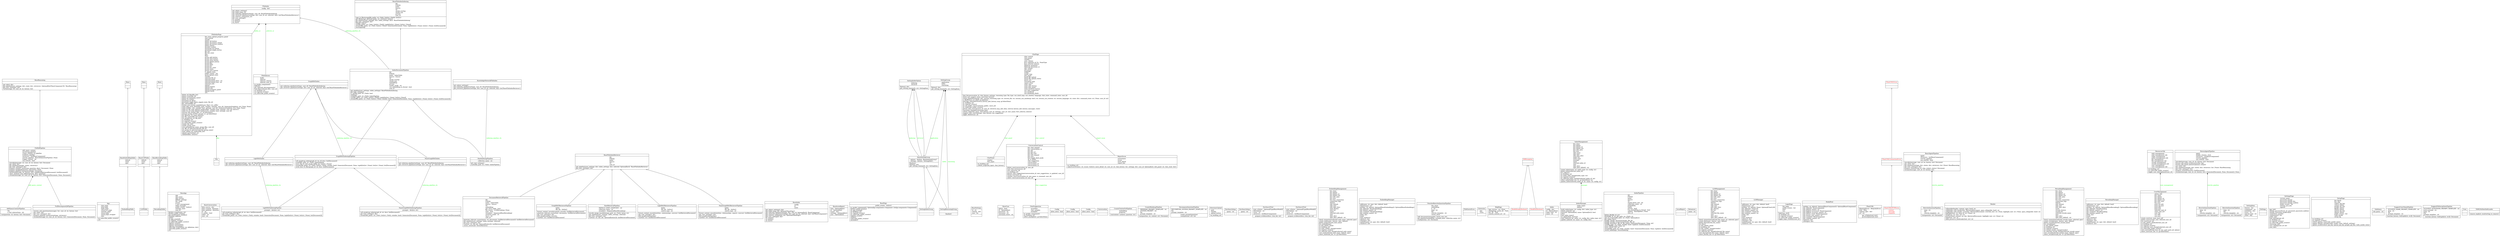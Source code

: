 digraph "classes_ktem" {
rankdir=BT
charset="utf-8"
"ktem.ktem.reasoning.simple.AddQueryContextPipeline" [color="black", fontcolor="black", label=<{AddQueryContextPipeline|llm<br ALIGN="LEFT"/>n_last_interactions : int<br ALIGN="LEFT"/>|run(question: str, history: list): Document<br ALIGN="LEFT"/>}>, shape="record", style="solid"];
"ktem.ktem.main.App" [color="black", fontcolor="black", label=<{App|chat_page<br ALIGN="LEFT"/>help_page<br ALIGN="LEFT"/>login_page<br ALIGN="LEFT"/>resources_page<br ALIGN="LEFT"/>settings_page<br ALIGN="LEFT"/>setup_page<br ALIGN="LEFT"/>setup_page_wrapper<br ALIGN="LEFT"/>tabs<br ALIGN="LEFT"/>|on_subscribe_public_events()<br ALIGN="LEFT"/>ui()<br ALIGN="LEFT"/>}>, shape="record", style="solid"];
"ktem.ktem.embeddings.db.Base" [color="black", fontcolor="black", label=<{Base|<br ALIGN="LEFT"/>|}>, shape="record", style="solid"];
"ktem.ktem.llms.db.Base" [color="black", fontcolor="black", label=<{Base|<br ALIGN="LEFT"/>|}>, shape="record", style="solid"];
"ktem.ktem.rerankings.db.Base" [color="black", fontcolor="black", label=<{Base|<br ALIGN="LEFT"/>|}>, shape="record", style="solid"];
"ktem.ktem.app.BaseApp" [color="black", fontcolor="black", label=<{BaseApp|app<br ALIGN="LEFT"/>app_name<br ALIGN="LEFT"/>app_version<br ALIGN="LEFT"/>default_settings<br ALIGN="LEFT"/>dev_mode<br ALIGN="LEFT"/>exman<br ALIGN="LEFT"/>f_user_management<br ALIGN="LEFT"/>index_manager<br ALIGN="LEFT"/>public_events : list[str]<br ALIGN="LEFT"/>settings_state<br ALIGN="LEFT"/>user_id<br ALIGN="LEFT"/>|declare_event(name: str)<br ALIGN="LEFT"/>declare_public_events()<br ALIGN="LEFT"/>get_event(name): list[dict]<br ALIGN="LEFT"/>initialize_indices()<br ALIGN="LEFT"/>make()<br ALIGN="LEFT"/>on_app_created()<br ALIGN="LEFT"/><I>on_register_events</I>()<br ALIGN="LEFT"/><I>on_subscribe_public_events</I>()<br ALIGN="LEFT"/>register_events()<br ALIGN="LEFT"/>register_extensions()<br ALIGN="LEFT"/>register_reasonings()<br ALIGN="LEFT"/>subscribe_event(name: str, definition: dict)<br ALIGN="LEFT"/>subscribe_public_events()<br ALIGN="LEFT"/><I>ui</I>()<br ALIGN="LEFT"/>}>, shape="record", style="solid"];
"ktem.ktem.db.base_models.BaseConversation" [color="black", fontcolor="black", label=<{BaseConversation|data_source : dict<br ALIGN="LEFT"/>date_created : datetime<br ALIGN="LEFT"/>date_updated : datetime<br ALIGN="LEFT"/>id : str<br ALIGN="LEFT"/>is_public : bool<br ALIGN="LEFT"/>name : str<br ALIGN="LEFT"/>user : int<br ALIGN="LEFT"/>|}>, shape="record", style="solid"];
"ktem.ktem.embeddings.db.BaseEmbeddingTable" [color="black", fontcolor="black", label=<{BaseEmbeddingTable|default<br ALIGN="LEFT"/>name<br ALIGN="LEFT"/>spec<br ALIGN="LEFT"/>|}>, shape="record", style="solid"];
"ktem.ktem.index.file.base.BaseFileIndexIndexing" [color="black", fontcolor="black", label=<{BaseFileIndexIndexing|DS<br ALIGN="LEFT"/>FSPath<br ALIGN="LEFT"/>Index<br ALIGN="LEFT"/>Source<br ALIGN="LEFT"/>VS<br ALIGN="LEFT"/>chunk_overlap<br ALIGN="LEFT"/>chunk_size<br ALIGN="LEFT"/>private<br ALIGN="LEFT"/>user_id<br ALIGN="LEFT"/>|copy_to_filestorage(file_paths: str \| Path \| list[str \| Path]): list[str]<br ALIGN="LEFT"/><I>get_filestorage_path</I>(rel_paths: str \| list[str]): list[str]<br ALIGN="LEFT"/><I>get_pipeline</I>(user_settings: dict, index_settings: dict): 'BaseFileIndexIndexing'<br ALIGN="LEFT"/>get_user_settings(): dict<br ALIGN="LEFT"/><I>rebuild_index</I>()<br ALIGN="LEFT"/><I>run</I>(file_paths: str \| Path \| list[str \| Path]): tuple[list[str \| None], list[str \| None]]<br ALIGN="LEFT"/><I>stream</I>(file_paths: str \| Path \| list[str \| Path]): Generator[Document, None, tuple[list[str \| None], list[str \| None], list[Document]]]<br ALIGN="LEFT"/>warning(msg)<br ALIGN="LEFT"/>}>, shape="record", style="solid"];
"ktem.ktem.index.file.base.BaseFileIndexRetriever" [color="black", fontcolor="black", label=<{BaseFileIndexRetriever|DS<br ALIGN="LEFT"/>FSPath<br ALIGN="LEFT"/>Index<br ALIGN="LEFT"/>Source<br ALIGN="LEFT"/>VS<br ALIGN="LEFT"/>user_id<br ALIGN="LEFT"/>|<I>get_pipeline</I>(user_settings: dict, index_settings: dict, selected: Optional[list]): 'BaseFileIndexRetriever'<br ALIGN="LEFT"/>get_user_settings(): dict<br ALIGN="LEFT"/>}>, shape="record", style="solid"];
"ktem.ktem.index.base.BaseIndex" [color="black", fontcolor="black", label=<{BaseIndex|config<br ALIGN="LEFT"/>id<br ALIGN="LEFT"/>name<br ALIGN="LEFT"/>|get_admin_settings(): dict<br ALIGN="LEFT"/>get_index_page_ui(): Optional['BasePage']<br ALIGN="LEFT"/><I>get_indexing_pipeline</I>(settings: dict, user_id: Optional[int]): 'BaseComponent'<br ALIGN="LEFT"/>get_retriever_pipelines(settings: dict, user_id: int, selected: Any): list['BaseComponent']<br ALIGN="LEFT"/>get_selector_component_ui(): Optional['BasePage']<br ALIGN="LEFT"/>get_user_settings(): dict<br ALIGN="LEFT"/><I>on_create</I>()<br ALIGN="LEFT"/><I>on_delete</I>()<br ALIGN="LEFT"/><I>on_start</I>()<br ALIGN="LEFT"/>}>, shape="record", style="solid"];
"ktem.ktem.db.base_models.BaseIssueReport" [color="black", fontcolor="black", label=<{BaseIssueReport|chat : Optional[dict]<br ALIGN="LEFT"/>id : Optional[int]<br ALIGN="LEFT"/>issues : dict<br ALIGN="LEFT"/>settings : Optional[dict]<br ALIGN="LEFT"/>user : Optional[int]<br ALIGN="LEFT"/>|}>, shape="record", style="solid"];
"ktem.ktem.llms.db.BaseLLMTable" [color="black", fontcolor="black", label=<{BaseLLMTable|default<br ALIGN="LEFT"/>name<br ALIGN="LEFT"/>spec<br ALIGN="LEFT"/>|}>, shape="record", style="solid"];
"ktem.ktem.app.BasePage" [color="black", fontcolor="black", label=<{BasePage|public_events : list[str]<br ALIGN="LEFT"/>|as_gradio_component(): Optional[gr.components.Component \| list[gr.components.Component]]<br ALIGN="LEFT"/>declare_public_events()<br ALIGN="LEFT"/>on_app_created()<br ALIGN="LEFT"/><I>on_building_ui</I>()<br ALIGN="LEFT"/><I>on_register_events</I>()<br ALIGN="LEFT"/><I>on_subscribe_public_events</I>()<br ALIGN="LEFT"/>register_events()<br ALIGN="LEFT"/>render()<br ALIGN="LEFT"/>subscribe_public_events()<br ALIGN="LEFT"/>unrender()<br ALIGN="LEFT"/>}>, shape="record", style="solid"];
"ktem.ktem.reasoning.base.BaseReasoning" [color="black", fontcolor="black", label=<{BaseReasoning|<br ALIGN="LEFT"/>|<I>get_info</I>(): dict<br ALIGN="LEFT"/>get_pipeline(user_settings: dict, state: dict, retrievers: Optional[list['BaseComponent']]): 'BaseReasoning'<br ALIGN="LEFT"/>get_user_settings(): dict<br ALIGN="LEFT"/><I>run</I>(message: str, conv_id: str, history: list)<br ALIGN="LEFT"/>}>, shape="record", style="solid"];
"ktem.ktem.rerankings.db.BaseRerankingTable" [color="black", fontcolor="black", label=<{BaseRerankingTable|default<br ALIGN="LEFT"/>name<br ALIGN="LEFT"/>spec<br ALIGN="LEFT"/>|}>, shape="record", style="solid"];
"ktem.ktem.settings.BaseSettingGroup" [color="black", fontcolor="black", label=<{BaseSettingGroup|options : dict[str, 'BaseSettingGroup']<br ALIGN="LEFT"/>settings : dict[str, 'SettingItem']<br ALIGN="LEFT"/>|<I>finalize</I>()<br ALIGN="LEFT"/>flatten(): dict<br ALIGN="LEFT"/>get_setting_item(path: str): SettingItem<br ALIGN="LEFT"/>}>, shape="record", style="solid"];
"ktem.ktem.db.base_models.BaseSettings" [color="black", fontcolor="black", label=<{BaseSettings|id : str<br ALIGN="LEFT"/>setting : dict<br ALIGN="LEFT"/>user : int<br ALIGN="LEFT"/>|}>, shape="record", style="solid"];
"ktem.ktem.db.base_models.BaseUser" [color="black", fontcolor="black", label=<{BaseUser|admin : bool<br ALIGN="LEFT"/>id : Optional[int]<br ALIGN="LEFT"/>password : str<br ALIGN="LEFT"/>username : str<br ALIGN="LEFT"/>username_lower : str<br ALIGN="LEFT"/>|}>, shape="record", style="solid"];
"ktem.ktem.pages.chat.ChatPage" [color="black", fontcolor="black", label=<{ChatPage|chat_control<br ALIGN="LEFT"/>chat_panel<br ALIGN="LEFT"/>citation<br ALIGN="LEFT"/>conv_column<br ALIGN="LEFT"/>first_indexing_url_fn : NoneType<br ALIGN="LEFT"/>first_selector_choices<br ALIGN="LEFT"/>followup_questions<br ALIGN="LEFT"/>followup_questions_ui<br ALIGN="LEFT"/>info_column<br ALIGN="LEFT"/>info_panel<br ALIGN="LEFT"/>language<br ALIGN="LEFT"/>modal<br ALIGN="LEFT"/>model_type<br ALIGN="LEFT"/>plot_panel<br ALIGN="LEFT"/>quick_file_upload<br ALIGN="LEFT"/>quick_file_upload_status<br ALIGN="LEFT"/>quick_urls<br ALIGN="LEFT"/>reasoning_type<br ALIGN="LEFT"/>report_issue<br ALIGN="LEFT"/>state_chat<br ALIGN="LEFT"/>state_plot_history<br ALIGN="LEFT"/>state_plot_panel<br ALIGN="LEFT"/>state_retrieval_history<br ALIGN="LEFT"/>use_chat_suggestion<br ALIGN="LEFT"/>use_mindmap<br ALIGN="LEFT"/>use_mindmap_check<br ALIGN="LEFT"/>|chat_fn(conversation_id, chat_history, settings, reasoning_type, llm_type, use_mind_map, use_citation, language, chat_state, command_state, user_id)<br ALIGN="LEFT"/>check_and_suggest_name_conv(chat_history)<br ALIGN="LEFT"/>create_pipeline(settings: dict, session_reasoning_type: str, session_llm: str, session_use_mindmap: bool \| str, session_use_citation: str, session_language: str, state: dict, command_state: str \| None, user_id: int)<br ALIGN="LEFT"/>is_liked(convo_id, liked: gr.LikeData)<br ALIGN="LEFT"/>message_selected(retrieval_history, plot_history, msg: gr.SelectData)<br ALIGN="LEFT"/>on_building_ui()<br ALIGN="LEFT"/>on_register_events()<br ALIGN="LEFT"/>on_set_public_conversation(is_public, convo_id)<br ALIGN="LEFT"/>on_subscribe_public_events()<br ALIGN="LEFT"/>persist_data_source(convo_id, user_id, retrieval_msg, plot_data, retrival_history, plot_history, messages, state)<br ALIGN="LEFT"/>reasoning_changed(reasoning_type)<br ALIGN="LEFT"/>submit_msg(chat_input, chat_history, user_id, settings, conv_id, conv_name, first_selector_choices)<br ALIGN="LEFT"/>suggest_chat_conv(settings, chat_history, use_suggestion)<br ALIGN="LEFT"/>toggle_delete(conv_id)<br ALIGN="LEFT"/>}>, shape="record", style="solid"];
"ktem.ktem.pages.chat.chat_panel.ChatPanel" [color="black", fontcolor="black", label=<{ChatPanel|chatbot<br ALIGN="LEFT"/>text_input<br ALIGN="LEFT"/>|on_building_ui()<br ALIGN="LEFT"/>submit_msg(chat_input, chat_history)<br ALIGN="LEFT"/>}>, shape="record", style="solid"];
"ktem.ktem.pages.chat.chat_suggestion.ChatSuggestion" [color="black", fontcolor="black", label=<{ChatSuggestion|accordion<br ALIGN="LEFT"/>chat_samples<br ALIGN="LEFT"/>examples<br ALIGN="LEFT"/>|as_gradio_component()<br ALIGN="LEFT"/>on_building_ui()<br ALIGN="LEFT"/>select_example(ev: gr.SelectData)<br ALIGN="LEFT"/>}>, shape="record", style="solid"];
"ktem.ktem.reasoning.react.ReactAgentPipeline.Config" [color="black", fontcolor="black", label=<{Config|allow_extra : bool<br ALIGN="LEFT"/>|}>, shape="record", style="solid"];
"ktem.ktem.reasoning.rewoo.RewooAgentPipeline.Config" [color="black", fontcolor="black", label=<{Config|allow_extra : bool<br ALIGN="LEFT"/>|}>, shape="record", style="solid"];
"ktem.ktem.reasoning.simple.FullQAPipeline.Config" [color="black", fontcolor="black", label=<{Config|allow_extra : bool<br ALIGN="LEFT"/>|}>, shape="record", style="solid"];
"ktem.ktem.db.models.Conversation" [color="black", fontcolor="black", label=<{Conversation|<br ALIGN="LEFT"/>|}>, shape="record", style="solid"];
"ktem.ktem.pages.chat.control.ConversationControl" [color="black", fontcolor="black", label=<{ConversationControl|btn_chat_expand<br ALIGN="LEFT"/>btn_conversation_rn<br ALIGN="LEFT"/>btn_del<br ALIGN="LEFT"/>btn_del_cnl<br ALIGN="LEFT"/>btn_del_conf<br ALIGN="LEFT"/>btn_info_expand<br ALIGN="LEFT"/>btn_new<br ALIGN="LEFT"/>btn_toggle_dark_mode<br ALIGN="LEFT"/>cb_is_public<br ALIGN="LEFT"/>chat_suggestion<br ALIGN="LEFT"/>conversation<br ALIGN="LEFT"/>conversation_id<br ALIGN="LEFT"/>conversation_rn<br ALIGN="LEFT"/>|delete_conv(conversation_id, user_id)<br ALIGN="LEFT"/>load_chat_history(user_id)<br ALIGN="LEFT"/>new_conv(user_id)<br ALIGN="LEFT"/>on_building_ui()<br ALIGN="LEFT"/>persist_chat_suggestions(conversation_id, new_suggestions, is_updated, user_id)<br ALIGN="LEFT"/>reload_conv(user_id)<br ALIGN="LEFT"/>rename_conv(conversation_id, new_name, is_renamed, user_id)<br ALIGN="LEFT"/>select_conv(conversation_id, user_id)<br ALIGN="LEFT"/>}>, shape="record", style="solid"];
"ktem.ktem.utils.visualize_cited.CreateCitationVizPipeline" [color="black", fontcolor="black", label=<{CreateCitationVizPipeline|embedding<br ALIGN="LEFT"/>projector<br ALIGN="LEFT"/>|run(context: List[str], question: str)<br ALIGN="LEFT"/>}>, shape="record", style="solid"];
"ktem.ktem.reasoning.prompt_optimization.mindmap.CreateMindmapPipeline" [color="black", fontcolor="black", label=<{CreateMindmapPipeline|MINDMAP_PROMPT_TEMPLATE : str<br ALIGN="LEFT"/>SYSTEM_PROMPT : str<br ALIGN="LEFT"/>llm<br ALIGN="LEFT"/>prompt_template : str<br ALIGN="LEFT"/>|run(question: str, context: str): Document<br ALIGN="LEFT"/>}>, shape="record", style="solid"];
"ktem.ktem.reasoning.prompt_optimization.decompose_question.DecomposeQuestionPipeline" [color="black", fontcolor="black", label=<{DecomposeQuestionPipeline|DECOMPOSE_SYSTEM_PROMPT_TEMPLATE : str<br ALIGN="LEFT"/>llm<br ALIGN="LEFT"/>prompt_template : str<br ALIGN="LEFT"/>|create_prompt(question)<br ALIGN="LEFT"/>run(question: str): list<br ALIGN="LEFT"/>}>, shape="record", style="solid"];
"ktem.ktem.index.file.ui.DirectoryUpload" [color="black", fontcolor="black", label=<{DirectoryUpload|path<br ALIGN="LEFT"/>reindex<br ALIGN="LEFT"/>upload_button<br ALIGN="LEFT"/>|on_building_ui()<br ALIGN="LEFT"/>}>, shape="record", style="solid"];
"ktem.ktem.reasoning.react.DocSearchArgs" [color="black", fontcolor="black", label=<{DocSearchArgs|query : str<br ALIGN="LEFT"/>|}>, shape="record", style="solid"];
"ktem.ktem.reasoning.rewoo.DocSearchArgs" [color="black", fontcolor="black", label=<{DocSearchArgs|query : str<br ALIGN="LEFT"/>|}>, shape="record", style="solid"];
"ktem.ktem.reasoning.react.DocSearchTool" [color="black", fontcolor="black", label=<{DocSearchTool|args_schema : Optional[Type[BaseModel]]<br ALIGN="LEFT"/>description : str<br ALIGN="LEFT"/>name : str<br ALIGN="LEFT"/>retrievers : list[BaseComponent]<br ALIGN="LEFT"/>|prepare_evidence(docs, trim_len: int)<br ALIGN="LEFT"/>}>, shape="record", style="solid"];
"ktem.ktem.reasoning.rewoo.DocSearchTool" [color="black", fontcolor="black", label=<{DocSearchTool|args_schema : Optional[Type[BaseModel]]<br ALIGN="LEFT"/>description : str<br ALIGN="LEFT"/>name : str<br ALIGN="LEFT"/>retrievers : list[BaseComponent]<br ALIGN="LEFT"/>|prepare_evidence(docs, trim_len: int)<br ALIGN="LEFT"/>}>, shape="record", style="solid"];
"ktem.ktem.index.file.pipelines.DocumentRetrievalPipeline" [color="black", fontcolor="black", label=<{DocumentRetrievalPipeline|DS<br ALIGN="LEFT"/>FSPath<br ALIGN="LEFT"/>Index : IndexTable<br ALIGN="LEFT"/>Source : Source<br ALIGN="LEFT"/>VS<br ALIGN="LEFT"/>embedding<br ALIGN="LEFT"/>get_extra_table : bool<br ALIGN="LEFT"/>llm_scorer : LLMReranking \| None<br ALIGN="LEFT"/>mmr : bool<br ALIGN="LEFT"/>rerankers : Sequence[BaseReranking]<br ALIGN="LEFT"/>retrieval_mode : str<br ALIGN="LEFT"/>top_k : int<br ALIGN="LEFT"/>user_id<br ALIGN="LEFT"/>|generate_relevant_scores(query: str, documents: list[RetrievedDocument]): list[RetrievedDocument]<br ALIGN="LEFT"/>get_pipeline(user_settings, index_settings, selected)<br ALIGN="LEFT"/>get_user_settings(): dict<br ALIGN="LEFT"/>run(text: str, doc_ids: Optional[list[str]]): list[RetrievedDocument]<br ALIGN="LEFT"/>vector_retrieval(): VectorRetrieval<br ALIGN="LEFT"/>}>, shape="record", style="solid"];
"ktem.ktem.embeddings.ui.EmbeddingManagement" [color="black", fontcolor="black", label=<{EmbeddingManagement|btn_close<br ALIGN="LEFT"/>btn_delete<br ALIGN="LEFT"/>btn_delete_no<br ALIGN="LEFT"/>btn_delete_yes<br ALIGN="LEFT"/>btn_edit_save<br ALIGN="LEFT"/>btn_new<br ALIGN="LEFT"/>btn_test_connection<br ALIGN="LEFT"/>connection_logs<br ALIGN="LEFT"/>default<br ALIGN="LEFT"/>edit_default<br ALIGN="LEFT"/>edit_spec<br ALIGN="LEFT"/>edit_spec_desc<br ALIGN="LEFT"/>emb_choices<br ALIGN="LEFT"/>emb_list<br ALIGN="LEFT"/>name<br ALIGN="LEFT"/>selected_emb_name<br ALIGN="LEFT"/>spec<br ALIGN="LEFT"/>spec_desc<br ALIGN="LEFT"/>spec_desc_default : str<br ALIGN="LEFT"/>|check_connection(selected_emb_name, selected_spec)<br ALIGN="LEFT"/>create_emb(name, choices, spec, default)<br ALIGN="LEFT"/>delete_emb(selected_emb_name)<br ALIGN="LEFT"/>list_embeddings()<br ALIGN="LEFT"/>on_btn_delete_click()<br ALIGN="LEFT"/>on_building_ui()<br ALIGN="LEFT"/>on_emb_vendor_change(vendor)<br ALIGN="LEFT"/>on_register_events()<br ALIGN="LEFT"/>on_selected_emb_change(selected_emb_name)<br ALIGN="LEFT"/>save_emb(selected_emb_name, default, spec)<br ALIGN="LEFT"/>select_emb(emb_list, ev: gr.SelectData)<br ALIGN="LEFT"/>}>, shape="record", style="solid"];
"ktem.ktem.embeddings.manager.EmbeddingManager" [color="black", fontcolor="black", label=<{EmbeddingManager|<br ALIGN="LEFT"/>|add(name: str, spec: dict, default: bool)<br ALIGN="LEFT"/>delete(name: str)<br ALIGN="LEFT"/>get(key: str, default: Optional[BaseEmbeddings]): Optional[BaseEmbeddings]<br ALIGN="LEFT"/>get_default(): BaseEmbeddings<br ALIGN="LEFT"/>get_default_name(): str<br ALIGN="LEFT"/>get_random(): BaseEmbeddings<br ALIGN="LEFT"/>get_random_name(): str<br ALIGN="LEFT"/>info(): dict<br ALIGN="LEFT"/>load()<br ALIGN="LEFT"/>load_vendors()<br ALIGN="LEFT"/>options(): dict<br ALIGN="LEFT"/>settings(): dict<br ALIGN="LEFT"/>update(name: str, spec: dict, default: bool)<br ALIGN="LEFT"/>vendors(): dict<br ALIGN="LEFT"/>}>, shape="record", style="solid"];
"ktem.ktem.embeddings.db.EmbeddingTable" [color="black", fontcolor="black", label=<{EmbeddingTable|<br ALIGN="LEFT"/>|}>, shape="record", style="solid"];
"ktem.ktem.reasoning.prompt_optimization.fewshot_rewrite_question.FewshotRewriteQuestionPipeline" [color="black", fontcolor="black", label=<{FewshotRewriteQuestionPipeline|doc_store<br ALIGN="LEFT"/>embedding<br ALIGN="LEFT"/>k : int<br ALIGN="LEFT"/>lang : str<br ALIGN="LEFT"/>llm<br ALIGN="LEFT"/>rewrite_template : str<br ALIGN="LEFT"/>vector_store<br ALIGN="LEFT"/>|add_documents(examples, batch_size: int)<br ALIGN="LEFT"/>get_pipeline(embedding, example_path, collection_name: str)<br ALIGN="LEFT"/>run(question: str): Document<br ALIGN="LEFT"/>}>, shape="record", style="solid"];
"ktem.ktem.index.file.ui.File" [color="black", fontcolor="black", label=<{File|<br ALIGN="LEFT"/>|}>, shape="record", style="solid"];
"ktem.ktem.index.file.exceptions.FileExistsError" [color="black", fontcolor="black", label=<{FileExistsError|<br ALIGN="LEFT"/>|}>, shape="record", style="solid"];
"ktem.ktem.index.file.index.FileIndex" [color="black", fontcolor="black", label=<{FileIndex|config : dict<br ALIGN="LEFT"/>|get_admin_settings()<br ALIGN="LEFT"/>get_index_page_ui()<br ALIGN="LEFT"/>get_indexing_pipeline(settings, user_id): BaseFileIndexIndexing<br ALIGN="LEFT"/>get_retriever_pipelines(settings: dict, user_id: int, selected: Any): list['BaseFileIndexRetriever']<br ALIGN="LEFT"/>get_selector_component_ui()<br ALIGN="LEFT"/>get_user_settings()<br ALIGN="LEFT"/>on_create()<br ALIGN="LEFT"/>on_delete()<br ALIGN="LEFT"/>on_start()<br ALIGN="LEFT"/>}>, shape="record", style="solid"];
"ktem.ktem.index.file.ui.FileIndexPage" [color="black", fontcolor="black", label=<{FileIndexPage|btn_close_upload_progress_panel<br ALIGN="LEFT"/>chat_button<br ALIGN="LEFT"/>chunks<br ALIGN="LEFT"/>delete_all_button<br ALIGN="LEFT"/>delete_all_button_cancel<br ALIGN="LEFT"/>delete_all_button_confirm<br ALIGN="LEFT"/>delete_button<br ALIGN="LEFT"/>deselect_button<br ALIGN="LEFT"/>download_all_button<br ALIGN="LEFT"/>download_single_button<br ALIGN="LEFT"/>file_list<br ALIGN="LEFT"/>file_list_state<br ALIGN="LEFT"/>files<br ALIGN="LEFT"/>filter<br ALIGN="LEFT"/>group_add_button<br ALIGN="LEFT"/>group_chat_button<br ALIGN="LEFT"/>group_close_button<br ALIGN="LEFT"/>group_delete_button<br ALIGN="LEFT"/>group_files<br ALIGN="LEFT"/>group_label<br ALIGN="LEFT"/>group_list<br ALIGN="LEFT"/>group_list_state<br ALIGN="LEFT"/>group_name<br ALIGN="LEFT"/>group_save_button<br ALIGN="LEFT"/>is_zipped_state<br ALIGN="LEFT"/>public_events : list<br ALIGN="LEFT"/>quick_upload_state<br ALIGN="LEFT"/>reindex<br ALIGN="LEFT"/>selected_file_id<br ALIGN="LEFT"/>selected_panel<br ALIGN="LEFT"/>selected_panel_false : str<br ALIGN="LEFT"/>selected_panel_true : str<br ALIGN="LEFT"/>selection_info<br ALIGN="LEFT"/>upload<br ALIGN="LEFT"/>upload_button<br ALIGN="LEFT"/>upload_info<br ALIGN="LEFT"/>upload_progress_panel<br ALIGN="LEFT"/>upload_result<br ALIGN="LEFT"/>urls<br ALIGN="LEFT"/>|delete_all_files(file_list)<br ALIGN="LEFT"/>delete_event(file_id)<br ALIGN="LEFT"/>delete_group(group_name)<br ALIGN="LEFT"/>delete_no_event()<br ALIGN="LEFT"/>download_all_files()<br ALIGN="LEFT"/>download_single_file(is_zipped_state, file_id)<br ALIGN="LEFT"/>file_selected(file_id)<br ALIGN="LEFT"/>format_size_human_readable(num: float \| str, suffix)<br ALIGN="LEFT"/>index_files_from_dir(folder_path, reindex, settings, user_id): Generator[tuple[str, str], None, None]<br ALIGN="LEFT"/>index_fn(files, urls, reindex: bool, settings, user_id): Generator[tuple[str, str], None, None]<br ALIGN="LEFT"/>index_fn_file_with_default_loaders(files, reindex: bool, settings, user_id): list['str']<br ALIGN="LEFT"/>index_fn_url_with_default_loaders(urls, reindex: bool, settings, user_id)<br ALIGN="LEFT"/>interact_file_list(list_files, ev: gr.SelectData)<br ALIGN="LEFT"/>interact_group_list(list_groups, ev: gr.SelectData)<br ALIGN="LEFT"/>list_file(user_id, name_pattern)<br ALIGN="LEFT"/>list_file_names(file_list_state)<br ALIGN="LEFT"/>list_group(user_id, file_list)<br ALIGN="LEFT"/>on_building_ui()<br ALIGN="LEFT"/>on_register_events()<br ALIGN="LEFT"/>on_subscribe_public_events()<br ALIGN="LEFT"/>render_file_list()<br ALIGN="LEFT"/>render_group_list()<br ALIGN="LEFT"/>save_group(group_name, group_files, user_id)<br ALIGN="LEFT"/>set_file_id_selector(selected_file_id)<br ALIGN="LEFT"/>set_group_id_selector(selected_group_name)<br ALIGN="LEFT"/>show_delete_all_confirm(file_list)<br ALIGN="LEFT"/>upload_instruction(): str<br ALIGN="LEFT"/>validate(files: list[str])<br ALIGN="LEFT"/>}>, shape="record", style="solid"];
"ktem.ktem.index.file.ui.FileSelector" [color="black", fontcolor="black", label=<{FileSelector|mode<br ALIGN="LEFT"/>selector<br ALIGN="LEFT"/>selector_choices<br ALIGN="LEFT"/>selector_user_id<br ALIGN="LEFT"/>|as_gradio_component()<br ALIGN="LEFT"/>default()<br ALIGN="LEFT"/>get_selected_ids(components)<br ALIGN="LEFT"/>load_files(selected_files, user_id)<br ALIGN="LEFT"/>on_building_ui()<br ALIGN="LEFT"/>on_register_events()<br ALIGN="LEFT"/>on_subscribe_public_events()<br ALIGN="LEFT"/>}>, shape="record", style="solid"];
"ktem.ktem.reasoning.simple.FullDecomposeQAPipeline" [color="black", fontcolor="black", label=<{FullDecomposeQAPipeline|<br ALIGN="LEFT"/>|answer_sub_questions(messages: list, conv_id: str, history: list)<br ALIGN="LEFT"/>get_info(): dict<br ALIGN="LEFT"/>get_user_settings(): dict<br ALIGN="LEFT"/>prepare_pipeline_instance(settings, retrievers)<br ALIGN="LEFT"/>stream(message: str, conv_id: str, history: list): Generator[Document, None, Document]<br ALIGN="LEFT"/>}>, shape="record", style="solid"];
"ktem.ktem.reasoning.simple.FullQAPipeline" [color="black", fontcolor="black", label=<{FullQAPipeline|add_query_context<br ALIGN="LEFT"/>answering_pipeline<br ALIGN="LEFT"/>create_citation_viz_pipeline<br ALIGN="LEFT"/>evidence_pipeline<br ALIGN="LEFT"/>retrievers : list[BaseComponent]<br ALIGN="LEFT"/>rewrite_pipeline : RewriteQuestionPipeline \| None<br ALIGN="LEFT"/>trigger_context : int<br ALIGN="LEFT"/>use_rewrite : bool<br ALIGN="LEFT"/>|<I>ainvoke</I>(message: str, conv_id: str, history: list): Document<br ALIGN="LEFT"/>get_info(): dict<br ALIGN="LEFT"/>get_pipeline(settings, states, retrievers)<br ALIGN="LEFT"/>get_user_settings(): dict<br ALIGN="LEFT"/>prepare_citation_viz(answer, question, docs): Document \| None<br ALIGN="LEFT"/>prepare_mindmap(answer): Document \| None<br ALIGN="LEFT"/>prepare_pipeline_instance(settings, retrievers)<br ALIGN="LEFT"/>retrieve(message: str, history: list): tuple[list[RetrievedDocument], list[Document]]<br ALIGN="LEFT"/>show_citations_and_addons(answer, docs, question)<br ALIGN="LEFT"/>stream(message: str, conv_id: str, history: list): Generator[Document, None, Document]<br ALIGN="LEFT"/>}>, shape="record", style="solid"];
"ktem.ktem.utils.generator.Generator" [color="black", fontcolor="black", label=<{Generator|gen<br ALIGN="LEFT"/>value<br ALIGN="LEFT"/>|}>, shape="record", style="solid"];
"ktem.ktem.index.file.graph.graph_index.GraphRAGIndex" [color="black", fontcolor="black", label=<{GraphRAGIndex|<br ALIGN="LEFT"/>|get_indexing_pipeline(settings, user_id): BaseFileIndexIndexing<br ALIGN="LEFT"/>get_retriever_pipelines(settings: dict, user_id: int, selected: Any): list['BaseFileIndexRetriever']<br ALIGN="LEFT"/>}>, shape="record", style="solid"];
"ktem.ktem.index.file.graph.pipelines.GraphRAGIndexingPipeline" [color="black", fontcolor="black", label=<{GraphRAGIndexingPipeline|<br ALIGN="LEFT"/>|call_graphrag_index(graph_id: str, all_docs: list[Document])<br ALIGN="LEFT"/>route(file_path: str \| Path): IndexPipeline<br ALIGN="LEFT"/>store_file_id_with_graph_id(file_ids: list[str \| None])<br ALIGN="LEFT"/>stream(file_paths: str \| Path \| list[str \| Path], reindex: bool): Generator[Document, None, tuple[list[str \| None], list[str \| None], list[Document]]]<br ALIGN="LEFT"/>write_docs_to_files(graph_id: str, docs: list[Document])<br ALIGN="LEFT"/>}>, shape="record", style="solid"];
"ktem.ktem.index.file.graph.pipelines.GraphRAGRetrieverPipeline" [color="black", fontcolor="black", label=<{GraphRAGRetrieverPipeline|Index<br ALIGN="LEFT"/>file_ids : list[str]<br ALIGN="LEFT"/>|format_context_records(context_records): list[RetrievedDocument]<br ALIGN="LEFT"/>generate_relevant_scores(text, documents: list[RetrievedDocument])<br ALIGN="LEFT"/>get_user_settings(): dict<br ALIGN="LEFT"/>plot_graph(context_records)<br ALIGN="LEFT"/>run(text: str): list[RetrievedDocument]<br ALIGN="LEFT"/>}>, shape="record", style="solid"];
"ktem.ktem.pages.help.HelpPage" [color="black", fontcolor="black", label=<{HelpPage|app_version : str \| None<br ALIGN="LEFT"/>changelogs_cache_dir : Path<br ALIGN="LEFT"/>doc_dir : Path<br ALIGN="LEFT"/>remote_content_url : str<br ALIGN="LEFT"/>|}>, shape="record", style="solid"];
"ktem.ktem.exceptions.HookAlreadyDeclared" [color="black", fontcolor="red", label=<{HookAlreadyDeclared|<br ALIGN="LEFT"/>|}>, shape="record", style="solid"];
"ktem.ktem.exceptions.HookNotDeclared" [color="black", fontcolor="red", label=<{HookNotDeclared|<br ALIGN="LEFT"/>|}>, shape="record", style="solid"];
"ktem.ktem.index.models.Index" [color="black", fontcolor="black", label=<{Index|config : dict<br ALIGN="LEFT"/>id : Optional[int]<br ALIGN="LEFT"/>index_type : str<br ALIGN="LEFT"/>name : str<br ALIGN="LEFT"/>|}>, shape="record", style="solid"];
"ktem.ktem.index.file.pipelines.IndexDocumentPipeline" [color="black", fontcolor="black", label=<{IndexDocumentPipeline|DS<br ALIGN="LEFT"/>FSPath<br ALIGN="LEFT"/>Index : IndexTable<br ALIGN="LEFT"/>Source : Source<br ALIGN="LEFT"/>VS<br ALIGN="LEFT"/>chunk_overlap<br ALIGN="LEFT"/>chunk_size<br ALIGN="LEFT"/>embedding<br ALIGN="LEFT"/>private<br ALIGN="LEFT"/>reader_mode : str<br ALIGN="LEFT"/>run_embedding_in_thread : bool<br ALIGN="LEFT"/>user_id<br ALIGN="LEFT"/>|get_pipeline(user_settings, index_settings): BaseFileIndexIndexing<br ALIGN="LEFT"/>get_user_settings()<br ALIGN="LEFT"/>is_url(file_path: str \| Path): bool<br ALIGN="LEFT"/>readers()<br ALIGN="LEFT"/>route(file_path: str \| Path): IndexPipeline<br ALIGN="LEFT"/><I>run</I>(file_paths: str \| Path \| list[str \| Path]): tuple[list[str \| None], list[str \| None]]<br ALIGN="LEFT"/>stream(file_paths: str \| Path \| list[str \| Path], reindex: bool): Generator[Document, None, tuple[list[str \| None], list[str \| None], list[Document]]]<br ALIGN="LEFT"/>}>, shape="record", style="solid"];
"ktem.ktem.index.ui.IndexManagement" [color="black", fontcolor="black", label=<{IndexManagement|btn_close<br ALIGN="LEFT"/>btn_delete<br ALIGN="LEFT"/>btn_delete_no<br ALIGN="LEFT"/>btn_delete_yes<br ALIGN="LEFT"/>btn_edit_save<br ALIGN="LEFT"/>btn_new<br ALIGN="LEFT"/>edit_name<br ALIGN="LEFT"/>edit_spec<br ALIGN="LEFT"/>edit_spec_desc<br ALIGN="LEFT"/>index_list<br ALIGN="LEFT"/>index_type<br ALIGN="LEFT"/>manager<br ALIGN="LEFT"/>name<br ALIGN="LEFT"/>selected_index_id<br ALIGN="LEFT"/>spec<br ALIGN="LEFT"/>spec_desc<br ALIGN="LEFT"/>spec_desc_default : str<br ALIGN="LEFT"/>|create_index(name: str, index_type: str, config: str)<br ALIGN="LEFT"/>delete_index(selected_index_id)<br ALIGN="LEFT"/>list_indices()<br ALIGN="LEFT"/>on_building_ui()<br ALIGN="LEFT"/>on_index_type_change(index_type: str)<br ALIGN="LEFT"/>on_register_events()<br ALIGN="LEFT"/>on_selected_index_change(selected_index_id: int)<br ALIGN="LEFT"/>select_index(index_list, ev: gr.SelectData): int<br ALIGN="LEFT"/>update_index(selected_index_id: int, name: str, config: str)<br ALIGN="LEFT"/>}>, shape="record", style="solid"];
"ktem.ktem.index.manager.IndexManager" [color="black", fontcolor="black", label=<{IndexManager|index_types<br ALIGN="LEFT"/>indices<br ALIGN="LEFT"/>|build_index(name: str, config: dict, index_type: str)<br ALIGN="LEFT"/>delete_index(id: int)<br ALIGN="LEFT"/>exists(id: Optional[int], name: Optional[str]): bool<br ALIGN="LEFT"/>info()<br ALIGN="LEFT"/>load_index_types()<br ALIGN="LEFT"/>on_application_startup()<br ALIGN="LEFT"/>start_index(id: int, name: str, config: dict, index_type: str)<br ALIGN="LEFT"/>update_index(id: int, name: str, config: dict)<br ALIGN="LEFT"/>}>, shape="record", style="solid"];
"ktem.ktem.index.file.pipelines.IndexPipeline" [color="black", fontcolor="black", label=<{IndexPipeline|DS<br ALIGN="LEFT"/>FSPath<br ALIGN="LEFT"/>Index<br ALIGN="LEFT"/>Source<br ALIGN="LEFT"/>VS<br ALIGN="LEFT"/>chunk_batch_size : int<br ALIGN="LEFT"/>collection_name : str<br ALIGN="LEFT"/>embedding<br ALIGN="LEFT"/>loader<br ALIGN="LEFT"/>private : bool<br ALIGN="LEFT"/>run_embedding_in_thread : bool<br ALIGN="LEFT"/>splitter : BaseSplitter \| None<br ALIGN="LEFT"/>user_id<br ALIGN="LEFT"/>|delete_file(file_id: str)<br ALIGN="LEFT"/>finish(file_id: str, file_path: str \| Path): str<br ALIGN="LEFT"/>get_id_if_exists(file_path: str \| Path): Optional[str]<br ALIGN="LEFT"/>get_token_func()<br ALIGN="LEFT"/>handle_chunks_docstore(chunks, file_id)<br ALIGN="LEFT"/>handle_chunks_vectorstore(chunks, file_id)<br ALIGN="LEFT"/>handle_docs(docs, file_id, file_name): Generator[Document, None, int]<br ALIGN="LEFT"/><I>run</I>(file_path: str \| Path, reindex: bool): tuple[str, list[Document]]<br ALIGN="LEFT"/>store_file(file_path: Path): str<br ALIGN="LEFT"/>store_url(url: str): str<br ALIGN="LEFT"/>stream(file_path: str \| Path, reindex: bool): Generator[Document, None, tuple[str, list[Document]]]<br ALIGN="LEFT"/>vector_indexing(): VectorIndexing<br ALIGN="LEFT"/>}>, shape="record", style="solid"];
"ktem.ktem.db.models.IssueReport" [color="black", fontcolor="black", label=<{IssueReport|<br ALIGN="LEFT"/>|}>, shape="record", style="solid"];
"ktem.ktem.exceptions.KHException" [color="black", fontcolor="red", label=<{KHException|<br ALIGN="LEFT"/>|}>, shape="record", style="solid"];
"ktem.ktem.index.file.knet.pipelines.KnetIndexingPipeline" [color="black", fontcolor="black", label=<{KnetIndexingPipeline|collection_name : str<br ALIGN="LEFT"/>|get_user_settings()<br ALIGN="LEFT"/>route(file_path: str \| Path): IndexPipeline<br ALIGN="LEFT"/>}>, shape="record", style="solid"];
"ktem.ktem.index.file.knet.pipelines.KnetRetrievalPipeline" [color="black", fontcolor="black", label=<{KnetRetrievalPipeline|DEFAULT_KNET_ENDPOINT : str<br ALIGN="LEFT"/>collection_name : str<br ALIGN="LEFT"/>rerankers : Sequence[BaseReranking]<br ALIGN="LEFT"/>|encode_image_base64(image_path: str \| Path): bytes \| str<br ALIGN="LEFT"/>get_pipeline(user_settings, index_settings, selected)<br ALIGN="LEFT"/>get_user_settings(): dict<br ALIGN="LEFT"/>run(text: str, doc_ids: Optional[list[str]]): list[RetrievedDocument]<br ALIGN="LEFT"/>}>, shape="record", style="solid"];
"ktem.ktem.index.file.knet.knet_index.KnowledgeNetworkFileIndex" [color="black", fontcolor="black", label=<{KnowledgeNetworkFileIndex|<br ALIGN="LEFT"/>|get_admin_settings()<br ALIGN="LEFT"/>get_indexing_pipeline(settings, user_id): BaseFileIndexIndexing<br ALIGN="LEFT"/>get_retriever_pipelines(settings: dict, user_id: int, selected: Any): list['BaseFileIndexRetriever']<br ALIGN="LEFT"/>}>, shape="record", style="solid"];
"ktem.ktem.assets.theme.Kotaemon" [color="black", fontcolor="black", label=<{Kotaemon|name : str<br ALIGN="LEFT"/>|}>, shape="record", style="solid"];
"ktem.ktem.llms.ui.LLMManagement" [color="black", fontcolor="black", label=<{LLMManagement|btn_close<br ALIGN="LEFT"/>btn_delete<br ALIGN="LEFT"/>btn_delete_no<br ALIGN="LEFT"/>btn_delete_yes<br ALIGN="LEFT"/>btn_edit_save<br ALIGN="LEFT"/>btn_new<br ALIGN="LEFT"/>btn_test_connection<br ALIGN="LEFT"/>connection_logs<br ALIGN="LEFT"/>default<br ALIGN="LEFT"/>edit_default<br ALIGN="LEFT"/>edit_spec<br ALIGN="LEFT"/>edit_spec_desc<br ALIGN="LEFT"/>llm_choices<br ALIGN="LEFT"/>llm_list<br ALIGN="LEFT"/>name<br ALIGN="LEFT"/>selected_llm_name<br ALIGN="LEFT"/>spec<br ALIGN="LEFT"/>spec_desc<br ALIGN="LEFT"/>spec_desc_default : str<br ALIGN="LEFT"/>|check_connection(selected_llm_name: str, selected_spec)<br ALIGN="LEFT"/>create_llm(name, choices, spec, default)<br ALIGN="LEFT"/>delete_llm(selected_llm_name)<br ALIGN="LEFT"/>list_llms()<br ALIGN="LEFT"/>on_btn_delete_click()<br ALIGN="LEFT"/>on_building_ui()<br ALIGN="LEFT"/>on_llm_vendor_change(vendor)<br ALIGN="LEFT"/>on_register_events()<br ALIGN="LEFT"/>on_selected_llm_change(selected_llm_name)<br ALIGN="LEFT"/>save_llm(selected_llm_name, default, spec)<br ALIGN="LEFT"/>select_llm(llm_list, ev: gr.SelectData)<br ALIGN="LEFT"/>}>, shape="record", style="solid"];
"ktem.ktem.llms.manager.LLMManager" [color="black", fontcolor="black", label=<{LLMManager|<br ALIGN="LEFT"/>|add(name: str, spec: dict, default: bool)<br ALIGN="LEFT"/>delete(name: str)<br ALIGN="LEFT"/>get(key: str, default: None): Optional[ChatLLM]<br ALIGN="LEFT"/>get_default(): ChatLLM<br ALIGN="LEFT"/>get_default_name(): str<br ALIGN="LEFT"/>get_random(): ChatLLM<br ALIGN="LEFT"/>get_random_name(): str<br ALIGN="LEFT"/>info(): dict<br ALIGN="LEFT"/>load()<br ALIGN="LEFT"/>load_vendors()<br ALIGN="LEFT"/>options(): dict<br ALIGN="LEFT"/>settings(): dict<br ALIGN="LEFT"/>update(name: str, spec: dict, default: bool)<br ALIGN="LEFT"/>vendors(): dict<br ALIGN="LEFT"/>}>, shape="record", style="solid"];
"ktem.ktem.llms.db.LLMTable" [color="black", fontcolor="black", label=<{LLMTable|<br ALIGN="LEFT"/>|}>, shape="record", style="solid"];
"ktem.ktem.index.file.graph.light_graph_index.LightRAGIndex" [color="black", fontcolor="black", label=<{LightRAGIndex|<br ALIGN="LEFT"/>|get_indexing_pipeline(settings, user_id): BaseFileIndexIndexing<br ALIGN="LEFT"/>get_retriever_pipelines(settings: dict, user_id: int, selected: Any): list['BaseFileIndexRetriever']<br ALIGN="LEFT"/>}>, shape="record", style="solid"];
"ktem.ktem.index.file.graph.lightrag_pipelines.LightRAGIndexingPipeline" [color="black", fontcolor="black", label=<{LightRAGIndexingPipeline|prompts : dict[str, str]<br ALIGN="LEFT"/>|call_graphrag_index(graph_id: str, docs: list[Document])<br ALIGN="LEFT"/>get_user_settings(): dict<br ALIGN="LEFT"/>stream(file_paths: str \| Path \| list[str \| Path], reindex: bool): Generator[Document, None, tuple[list[str \| None], list[str \| None], list[Document]]]<br ALIGN="LEFT"/>}>, shape="record", style="solid"];
"ktem.ktem.index.file.graph.lightrag_pipelines.LightRAGRetrieverPipeline" [color="black", fontcolor="black", label=<{LightRAGRetrieverPipeline|Index<br ALIGN="LEFT"/>file_ids : list[str]<br ALIGN="LEFT"/>search_type : str<br ALIGN="LEFT"/>|format_context_records(entities, relationships, sources): list[RetrievedDocument]<br ALIGN="LEFT"/>get_user_settings(): dict<br ALIGN="LEFT"/>plot_graph(relationships)<br ALIGN="LEFT"/>run(text: str): list[RetrievedDocument]<br ALIGN="LEFT"/>}>, shape="record", style="solid"];
"ktem.ktem.pages.login.LoginPage" [color="black", fontcolor="black", label=<{LoginPage|btn_login<br ALIGN="LEFT"/>public_events : list<br ALIGN="LEFT"/>pwd<br ALIGN="LEFT"/>usn<br ALIGN="LEFT"/>|login(usn, pwd)<br ALIGN="LEFT"/>on_building_ui()<br ALIGN="LEFT"/>on_register_events()<br ALIGN="LEFT"/>on_subscribe_public_events()<br ALIGN="LEFT"/>toggle_login_visibility(user_id)<br ALIGN="LEFT"/>}>, shape="record", style="solid"];
"ktem.ktem.components.ModelPool" [color="black", fontcolor="black", label=<{ModelPool|<br ALIGN="LEFT"/>|get(key: str, default: Optional[BaseComponent]): Optional[BaseComponent]<br ALIGN="LEFT"/>get_default(): BaseComponent<br ALIGN="LEFT"/>get_default_name(): str<br ALIGN="LEFT"/>get_highest_accuracy(): BaseComponent<br ALIGN="LEFT"/>get_highest_accuracy_name(): str<br ALIGN="LEFT"/>get_lowest_cost(): BaseComponent<br ALIGN="LEFT"/>get_lowest_cost_name(): str<br ALIGN="LEFT"/>get_random(): BaseComponent<br ALIGN="LEFT"/>get_random_name(): str<br ALIGN="LEFT"/>options(): dict<br ALIGN="LEFT"/>settings(): dict<br ALIGN="LEFT"/>}>, shape="record", style="solid"];
"ktem.ktem.index.file.graph.nano_graph_index.NanoGraphRAGIndex" [color="black", fontcolor="black", label=<{NanoGraphRAGIndex|<br ALIGN="LEFT"/>|get_indexing_pipeline(settings, user_id): BaseFileIndexIndexing<br ALIGN="LEFT"/>get_retriever_pipelines(settings: dict, user_id: int, selected: Any): list['BaseFileIndexRetriever']<br ALIGN="LEFT"/>}>, shape="record", style="solid"];
"ktem.ktem.index.file.graph.nano_pipelines.NanoGraphRAGIndexingPipeline" [color="black", fontcolor="black", label=<{NanoGraphRAGIndexingPipeline|prompts : dict[str, str]<br ALIGN="LEFT"/>|call_graphrag_index(graph_id: str, docs: list[Document])<br ALIGN="LEFT"/>get_user_settings(): dict<br ALIGN="LEFT"/>stream(file_paths: str \| Path \| list[str \| Path], reindex: bool): Generator[Document, None, tuple[list[str \| None], list[str \| None], list[Document]]]<br ALIGN="LEFT"/>}>, shape="record", style="solid"];
"ktem.ktem.index.file.graph.nano_pipelines.NanoGraphRAGRetrieverPipeline" [color="black", fontcolor="black", label=<{NanoGraphRAGRetrieverPipeline|Index<br ALIGN="LEFT"/>file_ids : list[str]<br ALIGN="LEFT"/>search_type : str<br ALIGN="LEFT"/>|format_context_records(entities, relationships, reports, sources): list[RetrievedDocument]<br ALIGN="LEFT"/>get_user_settings(): dict<br ALIGN="LEFT"/>plot_graph(relationships)<br ALIGN="LEFT"/>run(text: str): list[RetrievedDocument]<br ALIGN="LEFT"/>}>, shape="record", style="solid"];
"ktem.ktem.utils.plantuml.PlantUML" [color="black", fontcolor="black", label=<{PlantUML|HttpLib2Error : HttpLib2Error<br ALIGN="LEFT"/>http : Http<br ALIGN="LEFT"/>request_opts : dict<br ALIGN="LEFT"/>url : str<br ALIGN="LEFT"/>|get_url(plantuml_text)<br ALIGN="LEFT"/>process(plantuml_text)<br ALIGN="LEFT"/>}>, shape="record", style="solid"];
"ktem.ktem.utils.plantuml.PlantUMLConnectionError" [color="black", fontcolor="red", label=<{PlantUMLConnectionError|<br ALIGN="LEFT"/>|}>, shape="record", style="solid"];
"ktem.ktem.utils.plantuml.PlantUMLError" [color="black", fontcolor="red", label=<{PlantUMLError|<br ALIGN="LEFT"/>|}>, shape="record", style="solid"];
"ktem.ktem.utils.plantuml.PlantUMLHTTPError" [color="black", fontcolor="red", label=<{PlantUMLHTTPError|content<br ALIGN="LEFT"/>message<br ALIGN="LEFT"/>response<br ALIGN="LEFT"/>|}>, shape="record", style="solid"];
"ktem.ktem.reasoning.react.ReactAgentPipeline" [color="black", fontcolor="black", label=<{ReactAgentPipeline|agent<br ALIGN="LEFT"/>retrievers : list[BaseComponent]<br ALIGN="LEFT"/>rewrite_pipeline<br ALIGN="LEFT"/>use_rewrite : bool<br ALIGN="LEFT"/>|ainvoke(message, conv_id: str, history: list): Document<br ALIGN="LEFT"/>get_info(): dict<br ALIGN="LEFT"/>get_pipeline(settings: dict, states: dict, retrievers: list \| None): BaseReasoning<br ALIGN="LEFT"/>get_user_settings(): dict<br ALIGN="LEFT"/>prepare_citation(step_id, step, output, status): Document<br ALIGN="LEFT"/>stream(message, conv_id: str, history: list)<br ALIGN="LEFT"/>}>, shape="record", style="solid"];
"ktem.ktem.utils.render.Render" [color="black", fontcolor="black", label=<{Render|<br ALIGN="LEFT"/>|collapsible(header, content, open: bool): str<br ALIGN="LEFT"/>collapsible_with_header(doc: RetrievedDocument, open_collapsible: bool): str<br ALIGN="LEFT"/>collapsible_with_header_score(doc: RetrievedDocument, override_text: str \| None, highlight_text: str \| None, open_collapsible: bool): str<br ALIGN="LEFT"/>highlight(text: str, elem_id: str \| None): str<br ALIGN="LEFT"/>image(url: str, text: str): str<br ALIGN="LEFT"/>preview(html_content: str, doc: RetrievedDocument, highlight_text: str \| None): str<br ALIGN="LEFT"/>table(text: str): str<br ALIGN="LEFT"/>table_preserve_linebreaks(text: str): str<br ALIGN="LEFT"/>}>, shape="record", style="solid"];
"ktem.ktem.pages.chat.report.ReportIssue" [color="black", fontcolor="black", label=<{ReportIssue|correctness<br ALIGN="LEFT"/>issues<br ALIGN="LEFT"/>more_detail<br ALIGN="LEFT"/>report_btn<br ALIGN="LEFT"/>|on_building_ui()<br ALIGN="LEFT"/>report(correctness: str, issues: list[str], more_detail: str, conv_id: str, chat_history: list, settings: dict, user_id: Optional[int], info_panel: str, chat_state: dict)<br ALIGN="LEFT"/>}>, shape="record", style="solid"];
"ktem.ktem.rerankings.ui.RerankingManagement" [color="black", fontcolor="black", label=<{RerankingManagement|btn_close<br ALIGN="LEFT"/>btn_delete<br ALIGN="LEFT"/>btn_delete_no<br ALIGN="LEFT"/>btn_delete_yes<br ALIGN="LEFT"/>btn_edit_save<br ALIGN="LEFT"/>btn_new<br ALIGN="LEFT"/>btn_test_connection<br ALIGN="LEFT"/>connection_logs<br ALIGN="LEFT"/>default<br ALIGN="LEFT"/>edit_default<br ALIGN="LEFT"/>edit_spec<br ALIGN="LEFT"/>edit_spec_desc<br ALIGN="LEFT"/>name<br ALIGN="LEFT"/>rerank_choices<br ALIGN="LEFT"/>rerank_list<br ALIGN="LEFT"/>selected_rerank_name<br ALIGN="LEFT"/>spec<br ALIGN="LEFT"/>spec_desc<br ALIGN="LEFT"/>spec_desc_default : str<br ALIGN="LEFT"/>|check_connection(selected_rerank_name, selected_spec)<br ALIGN="LEFT"/>create_rerank(name, choices, spec, default)<br ALIGN="LEFT"/>delete_rerank(selected_rerank_name)<br ALIGN="LEFT"/>list_rerankings()<br ALIGN="LEFT"/>on_btn_delete_click()<br ALIGN="LEFT"/>on_building_ui()<br ALIGN="LEFT"/>on_register_events()<br ALIGN="LEFT"/>on_rerank_vendor_change(vendor)<br ALIGN="LEFT"/>on_selected_rerank_change(selected_rerank_name)<br ALIGN="LEFT"/>save_rerank(selected_rerank_name, default, spec)<br ALIGN="LEFT"/>select_rerank(rerank_list, ev: gr.SelectData)<br ALIGN="LEFT"/>}>, shape="record", style="solid"];
"ktem.ktem.rerankings.manager.RerankingManager" [color="black", fontcolor="black", label=<{RerankingManager|<br ALIGN="LEFT"/>|add(name: str, spec: dict, default: bool)<br ALIGN="LEFT"/>delete(name: str)<br ALIGN="LEFT"/>get(key: str, default: Optional[BaseReranking]): Optional[BaseReranking]<br ALIGN="LEFT"/>get_default(): BaseReranking<br ALIGN="LEFT"/>get_default_name(): str<br ALIGN="LEFT"/>get_random(): BaseReranking<br ALIGN="LEFT"/>get_random_name(): str<br ALIGN="LEFT"/>info(): dict<br ALIGN="LEFT"/>load()<br ALIGN="LEFT"/>load_vendors()<br ALIGN="LEFT"/>options(): dict<br ALIGN="LEFT"/>settings(): dict<br ALIGN="LEFT"/>update(name: str, spec: dict, default: bool)<br ALIGN="LEFT"/>vendors(): dict<br ALIGN="LEFT"/>}>, shape="record", style="solid"];
"ktem.ktem.rerankings.db.RerankingTable" [color="black", fontcolor="black", label=<{RerankingTable|<br ALIGN="LEFT"/>|}>, shape="record", style="solid"];
"ktem.ktem.pages.resources.ResourcesTab" [color="black", fontcolor="black", label=<{ResourcesTab|emb_management<br ALIGN="LEFT"/>emb_management_tab<br ALIGN="LEFT"/>index_management<br ALIGN="LEFT"/>index_management_tab<br ALIGN="LEFT"/>llm_management<br ALIGN="LEFT"/>llm_management_tab<br ALIGN="LEFT"/>rerank_management<br ALIGN="LEFT"/>rerank_management_tab<br ALIGN="LEFT"/>user_management<br ALIGN="LEFT"/>user_management_tab<br ALIGN="LEFT"/>|on_building_ui()<br ALIGN="LEFT"/>on_subscribe_public_events()<br ALIGN="LEFT"/>toggle_user_management(user_id)<br ALIGN="LEFT"/>}>, shape="record", style="solid"];
"ktem.ktem.reasoning.rewoo.RewooAgentPipeline" [color="black", fontcolor="black", label=<{RewooAgentPipeline|agent<br ALIGN="LEFT"/>enable_citation : bool<br ALIGN="LEFT"/>retrievers : list[BaseComponent]<br ALIGN="LEFT"/>rewrite_pipeline<br ALIGN="LEFT"/>use_rewrite : bool<br ALIGN="LEFT"/>|ainvoke(message, conv_id: str, history: list): Document<br ALIGN="LEFT"/>format_info_panel_evidence(worker_log)<br ALIGN="LEFT"/>format_info_panel_planner(planner_output)<br ALIGN="LEFT"/>get_info(): dict<br ALIGN="LEFT"/>get_pipeline(settings: dict, states: dict, retrievers: list \| None): BaseReasoning<br ALIGN="LEFT"/>get_user_settings(): dict<br ALIGN="LEFT"/>prepare_citation(answer): list[Document]<br ALIGN="LEFT"/>stream(message, conv_id: str, history: list): Generator[Document, None, Document] \| None<br ALIGN="LEFT"/>}>, shape="record", style="solid"];
"ktem.ktem.reasoning.react.RewriteQuestionPipeline" [color="black", fontcolor="black", label=<{RewriteQuestionPipeline|lang : str<br ALIGN="LEFT"/>llm<br ALIGN="LEFT"/>rewrite_template : str<br ALIGN="LEFT"/>|run(question: str): Document<br ALIGN="LEFT"/>}>, shape="record", style="solid"];
"ktem.ktem.reasoning.rewoo.RewriteQuestionPipeline" [color="black", fontcolor="black", label=<{RewriteQuestionPipeline|lang : str<br ALIGN="LEFT"/>llm<br ALIGN="LEFT"/>rewrite_template : str<br ALIGN="LEFT"/>|run(question: str): Document<br ALIGN="LEFT"/>}>, shape="record", style="solid"];
"ktem.ktem.reasoning.prompt_optimization.rewrite_question.RewriteQuestionPipeline" [color="black", fontcolor="black", label=<{RewriteQuestionPipeline|lang : str<br ALIGN="LEFT"/>llm<br ALIGN="LEFT"/>rewrite_template : str<br ALIGN="LEFT"/>|run(question: str): Document<br ALIGN="LEFT"/>}>, shape="record", style="solid"];
"ktem.ktem.settings.SettingGroup" [color="black", fontcolor="black", label=<{SettingGroup|application<br ALIGN="LEFT"/>index<br ALIGN="LEFT"/>reasoning<br ALIGN="LEFT"/>|flatten(): dict<br ALIGN="LEFT"/>get_setting_item(path: str): SettingItem<br ALIGN="LEFT"/>}>, shape="record", style="solid"];
"ktem.ktem.settings.SettingIndexGroup" [color="black", fontcolor="black", label=<{SettingIndexGroup|<br ALIGN="LEFT"/>|}>, shape="record", style="solid"];
"ktem.ktem.settings.SettingIndexOption" [color="black", fontcolor="black", label=<{SettingIndexOption|indexing<br ALIGN="LEFT"/>retrieval<br ALIGN="LEFT"/>|flatten(): dict<br ALIGN="LEFT"/>get_setting_item(path: str): SettingItem<br ALIGN="LEFT"/>}>, shape="record", style="solid"];
"ktem.ktem.settings.SettingItem" [color="black", fontcolor="black", label=<{SettingItem|choices : list<br ALIGN="LEFT"/>component : str<br ALIGN="LEFT"/>metadata : dict<br ALIGN="LEFT"/>name : str<br ALIGN="LEFT"/>special_type : str<br ALIGN="LEFT"/>value : Any<br ALIGN="LEFT"/>|}>, shape="record", style="solid"];
"ktem.ktem.settings.SettingReasoningGroup" [color="black", fontcolor="black", label=<{SettingReasoningGroup|<br ALIGN="LEFT"/>|finalize()<br ALIGN="LEFT"/>}>, shape="record", style="solid"];
"ktem.ktem.db.models.Settings" [color="black", fontcolor="black", label=<{Settings|<br ALIGN="LEFT"/>|}>, shape="record", style="solid"];
"ktem.ktem.pages.settings.SettingsPage" [color="black", fontcolor="black", label=<{SettingsPage|current_name<br ALIGN="LEFT"/>password_change<br ALIGN="LEFT"/>password_change_btn<br ALIGN="LEFT"/>password_change_confirm<br ALIGN="LEFT"/>public_events : list<br ALIGN="LEFT"/>setting_save_btn<br ALIGN="LEFT"/>signout<br ALIGN="LEFT"/>|app_tab()<br ALIGN="LEFT"/>change_password(user_id, password, password_confirm)<br ALIGN="LEFT"/>change_reasoning_mode(value)<br ALIGN="LEFT"/>component_names()<br ALIGN="LEFT"/>components(): list<br ALIGN="LEFT"/>index_tab()<br ALIGN="LEFT"/>load_setting(user_id)<br ALIGN="LEFT"/>on_building_ui()<br ALIGN="LEFT"/>on_register_events()<br ALIGN="LEFT"/>on_subscribe_public_events()<br ALIGN="LEFT"/>reasoning_tab()<br ALIGN="LEFT"/>save_setting(user_id: int)<br ALIGN="LEFT"/>user_tab()<br ALIGN="LEFT"/>}>, shape="record", style="solid"];
"ktem.ktem.pages.setup.SetupPage" [color="black", fontcolor="black", label=<{SetupPage|btn_finish<br ALIGN="LEFT"/>btn_skip<br ALIGN="LEFT"/>cohere_api_key<br ALIGN="LEFT"/>cohere_option<br ALIGN="LEFT"/>google_api_key<br ALIGN="LEFT"/>google_option<br ALIGN="LEFT"/>ollama_option<br ALIGN="LEFT"/>openai_api_key<br ALIGN="LEFT"/>openai_option<br ALIGN="LEFT"/>public_events : list<br ALIGN="LEFT"/>radio_model<br ALIGN="LEFT"/>setup_log<br ALIGN="LEFT"/>|on_building_ui()<br ALIGN="LEFT"/>on_register_events()<br ALIGN="LEFT"/>switch_options_view(radio_model_value)<br ALIGN="LEFT"/>update_default_settings(radio_model_value, default_settings)<br ALIGN="LEFT"/>update_model(cohere_api_key, openai_api_key, google_api_key, radio_model_value)<br ALIGN="LEFT"/>}>, shape="record", style="solid"];
"ktem.ktem.reasoning.prompt_optimization.decompose_question.SubQuery" [color="black", fontcolor="black", label=<{SubQuery|sub_query : str<br ALIGN="LEFT"/>|}>, shape="record", style="solid"];
"ktem.ktem.reasoning.prompt_optimization.suggest_conversation_name.SuggestConvNamePipeline" [color="black", fontcolor="black", label=<{SuggestConvNamePipeline|SUGGEST_NAME_PROMPT_TEMPLATE : str<br ALIGN="LEFT"/>lang : str<br ALIGN="LEFT"/>llm<br ALIGN="LEFT"/>prompt_template : str<br ALIGN="LEFT"/>|run(chat_history: list[tuple[str, str]]): Document<br ALIGN="LEFT"/>}>, shape="record", style="solid"];
"ktem.ktem.reasoning.prompt_optimization.suggest_followup_chat.SuggestFollowupQuesPipeline" [color="black", fontcolor="black", label=<{SuggestFollowupQuesPipeline|SUGGEST_QUESTIONS_PROMPT_TEMPLATE : str<br ALIGN="LEFT"/>extra_prompt : str<br ALIGN="LEFT"/>lang : str<br ALIGN="LEFT"/>llm<br ALIGN="LEFT"/>prompt_template : str<br ALIGN="LEFT"/>|run(chat_history: list[tuple[str, str]]): Document<br ALIGN="LEFT"/>}>, shape="record", style="solid"];
"ktem.ktem.db.models.User" [color="black", fontcolor="black", label=<{User|<br ALIGN="LEFT"/>|}>, shape="record", style="solid"];
"ktem.ktem.pages.resources.user.UserManagement" [color="black", fontcolor="black", label=<{UserManagement|admin_edit<br ALIGN="LEFT"/>btn_close<br ALIGN="LEFT"/>btn_delete<br ALIGN="LEFT"/>btn_delete_no<br ALIGN="LEFT"/>btn_delete_yes<br ALIGN="LEFT"/>btn_edit_save<br ALIGN="LEFT"/>btn_new<br ALIGN="LEFT"/>pwd_cnf_edit<br ALIGN="LEFT"/>pwd_cnf_new<br ALIGN="LEFT"/>pwd_edit<br ALIGN="LEFT"/>pwd_new<br ALIGN="LEFT"/>selected_user_id<br ALIGN="LEFT"/>state_user_list<br ALIGN="LEFT"/>user_list<br ALIGN="LEFT"/>usn_edit<br ALIGN="LEFT"/>usn_new<br ALIGN="LEFT"/>|create_user(usn, pwd, pwd_cnf)<br ALIGN="LEFT"/>delete_user(current_user, selected_user_id)<br ALIGN="LEFT"/>list_users(user_id)<br ALIGN="LEFT"/>on_btn_delete_click(selected_user_id)<br ALIGN="LEFT"/>on_building_ui()<br ALIGN="LEFT"/>on_register_events()<br ALIGN="LEFT"/>on_selected_user_change(selected_user_id)<br ALIGN="LEFT"/>on_subscribe_public_events()<br ALIGN="LEFT"/>save_user(selected_user_id, usn, pwd, pwd_cnf, admin)<br ALIGN="LEFT"/>select_user(user_list, ev: gr.SelectData)<br ALIGN="LEFT"/>}>, shape="record", style="solid"];
"ktem.ktem.utils.file.YAMLNoDateSafeLoader" [color="black", fontcolor="black", label=<{YAMLNoDateSafeLoader|<br ALIGN="LEFT"/>|remove_implicit_resolver(tag_to_remove)<br ALIGN="LEFT"/>}>, shape="record", style="solid"];
"ktem.ktem.embeddings.db.BaseEmbeddingTable" -> "ktem.ktem.embeddings.db.Base" [arrowhead="empty", arrowtail="none"];
"ktem.ktem.embeddings.db.EmbeddingTable" -> "ktem.ktem.embeddings.db.BaseEmbeddingTable" [arrowhead="empty", arrowtail="none"];
"ktem.ktem.exceptions.HookAlreadyDeclared" -> "ktem.ktem.exceptions.KHException" [arrowhead="empty", arrowtail="none"];
"ktem.ktem.exceptions.HookNotDeclared" -> "ktem.ktem.exceptions.KHException" [arrowhead="empty", arrowtail="none"];
"ktem.ktem.index.file.graph.light_graph_index.LightRAGIndex" -> "ktem.ktem.index.file.graph.graph_index.GraphRAGIndex" [arrowhead="empty", arrowtail="none"];
"ktem.ktem.index.file.graph.lightrag_pipelines.LightRAGIndexingPipeline" -> "ktem.ktem.index.file.graph.pipelines.GraphRAGIndexingPipeline" [arrowhead="empty", arrowtail="none"];
"ktem.ktem.index.file.graph.lightrag_pipelines.LightRAGRetrieverPipeline" -> "ktem.ktem.index.file.base.BaseFileIndexRetriever" [arrowhead="empty", arrowtail="none"];
"ktem.ktem.index.file.graph.nano_graph_index.NanoGraphRAGIndex" -> "ktem.ktem.index.file.graph.graph_index.GraphRAGIndex" [arrowhead="empty", arrowtail="none"];
"ktem.ktem.index.file.graph.nano_pipelines.NanoGraphRAGIndexingPipeline" -> "ktem.ktem.index.file.graph.pipelines.GraphRAGIndexingPipeline" [arrowhead="empty", arrowtail="none"];
"ktem.ktem.index.file.graph.nano_pipelines.NanoGraphRAGRetrieverPipeline" -> "ktem.ktem.index.file.base.BaseFileIndexRetriever" [arrowhead="empty", arrowtail="none"];
"ktem.ktem.index.file.graph.pipelines.GraphRAGIndexingPipeline" -> "ktem.ktem.index.file.pipelines.IndexDocumentPipeline" [arrowhead="empty", arrowtail="none"];
"ktem.ktem.index.file.graph.pipelines.GraphRAGRetrieverPipeline" -> "ktem.ktem.index.file.base.BaseFileIndexRetriever" [arrowhead="empty", arrowtail="none"];
"ktem.ktem.index.file.knet.pipelines.KnetIndexingPipeline" -> "ktem.ktem.index.file.pipelines.IndexDocumentPipeline" [arrowhead="empty", arrowtail="none"];
"ktem.ktem.index.file.knet.pipelines.KnetRetrievalPipeline" -> "ktem.ktem.index.file.base.BaseFileIndexRetriever" [arrowhead="empty", arrowtail="none"];
"ktem.ktem.index.file.pipelines.DocumentRetrievalPipeline" -> "ktem.ktem.index.file.base.BaseFileIndexRetriever" [arrowhead="empty", arrowtail="none"];
"ktem.ktem.index.file.pipelines.IndexDocumentPipeline" -> "ktem.ktem.index.file.base.BaseFileIndexIndexing" [arrowhead="empty", arrowtail="none"];
"ktem.ktem.llms.db.BaseLLMTable" -> "ktem.ktem.llms.db.Base" [arrowhead="empty", arrowtail="none"];
"ktem.ktem.llms.db.LLMTable" -> "ktem.ktem.llms.db.BaseLLMTable" [arrowhead="empty", arrowtail="none"];
"ktem.ktem.reasoning.simple.FullDecomposeQAPipeline" -> "ktem.ktem.reasoning.simple.FullQAPipeline" [arrowhead="empty", arrowtail="none"];
"ktem.ktem.reasoning.simple.FullQAPipeline" -> "ktem.ktem.reasoning.base.BaseReasoning" [arrowhead="empty", arrowtail="none"];
"ktem.ktem.rerankings.db.BaseRerankingTable" -> "ktem.ktem.rerankings.db.Base" [arrowhead="empty", arrowtail="none"];
"ktem.ktem.rerankings.db.RerankingTable" -> "ktem.ktem.rerankings.db.BaseRerankingTable" [arrowhead="empty", arrowtail="none"];
"ktem.ktem.settings.SettingIndexGroup" -> "ktem.ktem.settings.BaseSettingGroup" [arrowhead="empty", arrowtail="none"];
"ktem.ktem.settings.SettingIndexOption" -> "ktem.ktem.settings.BaseSettingGroup" [arrowhead="empty", arrowtail="none"];
"ktem.ktem.settings.SettingReasoningGroup" -> "ktem.ktem.settings.BaseSettingGroup" [arrowhead="empty", arrowtail="none"];
"ktem.ktem.utils.plantuml.PlantUMLConnectionError" -> "ktem.ktem.utils.plantuml.PlantUMLError" [arrowhead="empty", arrowtail="none"];
"ktem.ktem.utils.plantuml.PlantUMLHTTPError" -> "ktem.ktem.utils.plantuml.PlantUMLConnectionError" [arrowhead="empty", arrowtail="none"];
"ktem.ktem.index.file.ui.File" -> "ktem.ktem.index.file.ui.FileIndexPage" [arrowhead="diamond", arrowtail="none", fontcolor="green", label="files", style="solid"];
"ktem.ktem.index.file.ui.FileIndexPage" -> "ktem.ktem.index.file.index.FileIndex" [arrowhead="diamond", arrowtail="none", fontcolor="green", label="_index_ui", style="solid"];
"ktem.ktem.index.file.ui.FileSelector" -> "ktem.ktem.index.file.index.FileIndex" [arrowhead="diamond", arrowtail="none", fontcolor="green", label="_selector_ui", style="solid"];
"ktem.ktem.index.manager.IndexManager" -> "ktem.ktem.index.ui.IndexManagement" [arrowhead="diamond", arrowtail="none", fontcolor="green", label="manager", style="solid"];
"ktem.ktem.pages.chat.chat_panel.ChatPanel" -> "ktem.ktem.pages.chat.ChatPage" [arrowhead="diamond", arrowtail="none", fontcolor="green", label="chat_panel", style="solid"];
"ktem.ktem.pages.chat.chat_suggestion.ChatSuggestion" -> "ktem.ktem.pages.chat.control.ConversationControl" [arrowhead="diamond", arrowtail="none", fontcolor="green", label="chat_suggestion", style="solid"];
"ktem.ktem.pages.chat.control.ConversationControl" -> "ktem.ktem.pages.chat.ChatPage" [arrowhead="diamond", arrowtail="none", fontcolor="green", label="chat_control", style="solid"];
"ktem.ktem.pages.chat.report.ReportIssue" -> "ktem.ktem.pages.chat.ChatPage" [arrowhead="diamond", arrowtail="none", fontcolor="green", label="report_issue", style="solid"];
"ktem.ktem.pages.resources.user.UserManagement" -> "ktem.ktem.pages.resources.ResourcesTab" [arrowhead="diamond", arrowtail="none", fontcolor="green", label="user_management", style="solid"];
"ktem.ktem.reasoning.react.RewriteQuestionPipeline" -> "ktem.ktem.reasoning.react.ReactAgentPipeline" [arrowhead="diamond", arrowtail="none", fontcolor="green", label="rewrite_pipeline", style="solid"];
"ktem.ktem.reasoning.rewoo.RewriteQuestionPipeline" -> "ktem.ktem.reasoning.rewoo.RewooAgentPipeline" [arrowhead="diamond", arrowtail="none", fontcolor="green", label="rewrite_pipeline", style="solid"];
"ktem.ktem.reasoning.simple.AddQueryContextPipeline" -> "ktem.ktem.reasoning.simple.FullQAPipeline" [arrowhead="diamond", arrowtail="none", fontcolor="green", label="add_query_context", style="solid"];
"ktem.ktem.settings.BaseSettingGroup" -> "ktem.ktem.settings.SettingGroup" [arrowhead="diamond", arrowtail="none", fontcolor="green", label="application", style="solid"];
"ktem.ktem.settings.BaseSettingGroup" -> "ktem.ktem.settings.SettingIndexOption" [arrowhead="diamond", arrowtail="none", fontcolor="green", label="indexing", style="solid"];
"ktem.ktem.settings.BaseSettingGroup" -> "ktem.ktem.settings.SettingIndexOption" [arrowhead="diamond", arrowtail="none", fontcolor="green", label="retrieval", style="solid"];
"ktem.ktem.settings.SettingIndexGroup" -> "ktem.ktem.settings.SettingGroup" [arrowhead="diamond", arrowtail="none", fontcolor="green", label="index", style="solid"];
"ktem.ktem.settings.SettingReasoningGroup" -> "ktem.ktem.settings.SettingGroup" [arrowhead="diamond", arrowtail="none", fontcolor="green", label="reasoning", style="solid"];
"ktem.ktem.index.file.graph.lightrag_pipelines.LightRAGIndexingPipeline" -> "ktem.ktem.index.file.graph.light_graph_index.LightRAGIndex" [arrowhead="odiamond", arrowtail="none", fontcolor="green", label="_indexing_pipeline_cls", style="solid"];
"ktem.ktem.index.file.graph.nano_pipelines.NanoGraphRAGIndexingPipeline" -> "ktem.ktem.index.file.graph.nano_graph_index.NanoGraphRAGIndex" [arrowhead="odiamond", arrowtail="none", fontcolor="green", label="_indexing_pipeline_cls", style="solid"];
"ktem.ktem.index.file.graph.pipelines.GraphRAGIndexingPipeline" -> "ktem.ktem.index.file.graph.graph_index.GraphRAGIndex" [arrowhead="odiamond", arrowtail="none", fontcolor="green", label="_indexing_pipeline_cls", style="solid"];
"ktem.ktem.index.file.knet.pipelines.KnetIndexingPipeline" -> "ktem.ktem.index.file.knet.knet_index.KnowledgeNetworkFileIndex" [arrowhead="odiamond", arrowtail="none", fontcolor="green", label="_indexing_pipeline_cls", style="solid"];
"ktem.ktem.index.file.pipelines.IndexDocumentPipeline" -> "ktem.ktem.index.file.index.FileIndex" [arrowhead="odiamond", arrowtail="none", fontcolor="green", label="_indexing_pipeline_cls", style="solid"];
}
